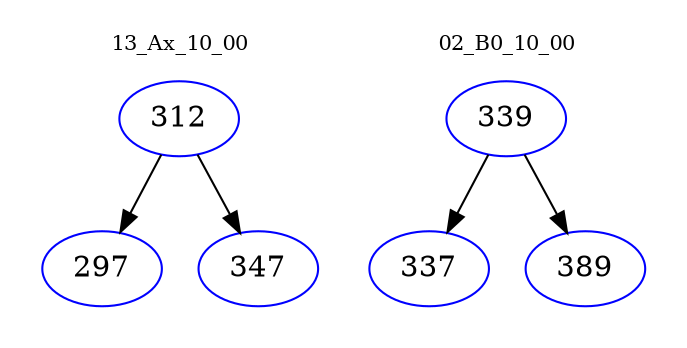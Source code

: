 digraph{
subgraph cluster_0 {
color = white
label = "13_Ax_10_00";
fontsize=10;
T0_312 [label="312", color="blue"]
T0_312 -> T0_297 [color="black"]
T0_297 [label="297", color="blue"]
T0_312 -> T0_347 [color="black"]
T0_347 [label="347", color="blue"]
}
subgraph cluster_1 {
color = white
label = "02_B0_10_00";
fontsize=10;
T1_339 [label="339", color="blue"]
T1_339 -> T1_337 [color="black"]
T1_337 [label="337", color="blue"]
T1_339 -> T1_389 [color="black"]
T1_389 [label="389", color="blue"]
}
}

